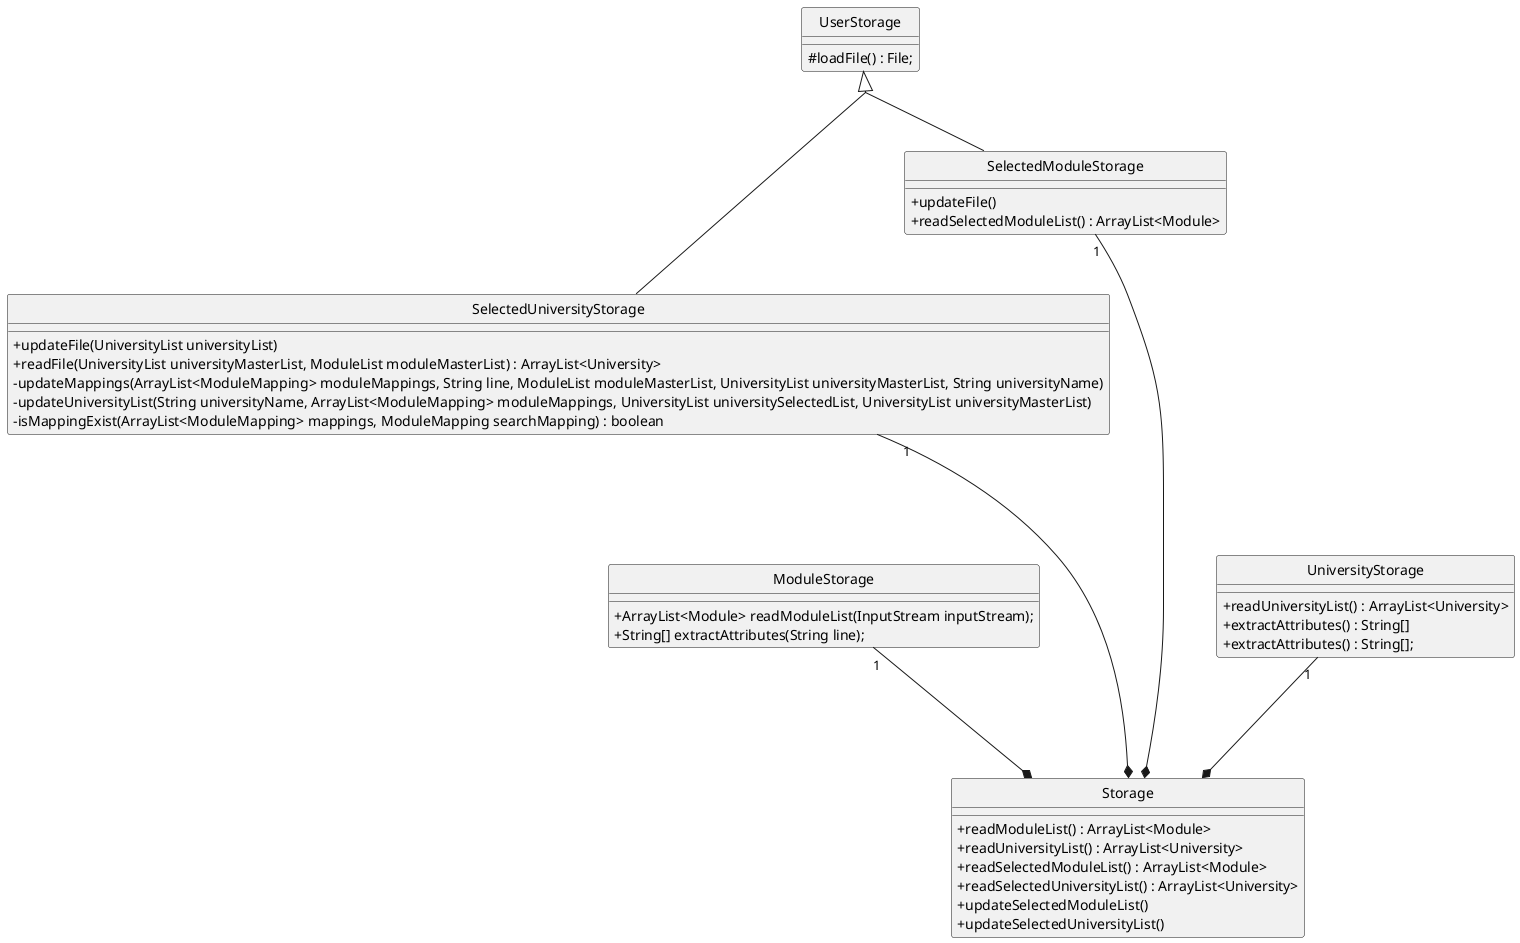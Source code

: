 @startuml
hide circle
skinparam classAttributeIconSize 0
skinparam groupInheritance 2

ModuleStorage "1" ---* Storage
    ModuleStorage : + ArrayList<Module> readModuleList(InputStream inputStream);
    ModuleStorage : + String[] extractAttributes(String line);

UserStorage <|-- SelectedUniversityStorage
SelectedUniversityStorage "1" -----* Storage
    SelectedUniversityStorage : + updateFile(UniversityList universityList)
    SelectedUniversityStorage : + readFile(UniversityList universityMasterList, ModuleList moduleMasterList) : ArrayList<University>
    SelectedUniversityStorage : - updateMappings(ArrayList<ModuleMapping> moduleMappings, String line, ModuleList moduleMasterList, UniversityList universityMasterList, String universityName)
    SelectedUniversityStorage : - updateUniversityList(String universityName, ArrayList<ModuleMapping> moduleMappings, UniversityList universitySelectedList, UniversityList universityMasterList)
    SelectedUniversityStorage : - isMappingExist(ArrayList<ModuleMapping> mappings, ModuleMapping searchMapping) : boolean

UserStorage <|-- SelectedModuleStorage
SelectedModuleStorage "1" ------* Storage
     SelectedModuleStorage : + updateFile()
     SelectedModuleStorage : + readSelectedModuleList() : ArrayList<Module>

UniversityStorage "1" ---* Storage
    UniversityStorage : + readUniversityList() : ArrayList<University>
    UniversityStorage : + extractAttributes() : String[]
    UniversityStorage : + extractAttributes() : String[];

class UserStorage {
    # loadFile() : File;
}
class Storage {
    + readModuleList() : ArrayList<Module>
    + readUniversityList() : ArrayList<University>
    + readSelectedModuleList() : ArrayList<Module>
    + readSelectedUniversityList() : ArrayList<University>
    + updateSelectedModuleList()
    + updateSelectedUniversityList()
}
@enduml